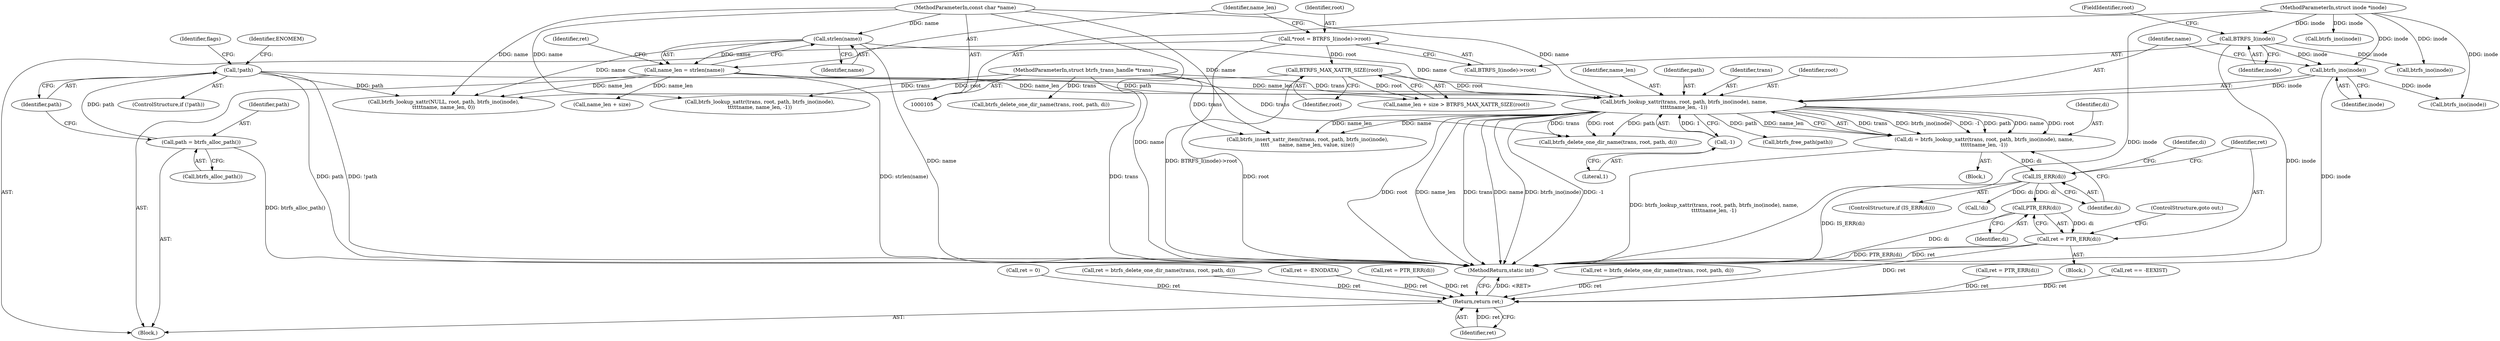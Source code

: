 digraph "1_linux_5f5bc6b1e2d5a6f827bc860ef2dc5b6f365d1339_1@pointer" {
"1000173" [label="(Call,PTR_ERR(di))"];
"1000168" [label="(Call,IS_ERR(di))"];
"1000155" [label="(Call,di = btrfs_lookup_xattr(trans, root, path, btrfs_ino(inode), name,\n\t\t\t\t\tname_len, -1))"];
"1000157" [label="(Call,btrfs_lookup_xattr(trans, root, path, btrfs_ino(inode), name,\n\t\t\t\t\tname_len, -1))"];
"1000106" [label="(MethodParameterIn,struct btrfs_trans_handle *trans)"];
"1000136" [label="(Call,BTRFS_MAX_XATTR_SIZE(root))"];
"1000115" [label="(Call,*root = BTRFS_I(inode)->root)"];
"1000145" [label="(Call,!path)"];
"1000141" [label="(Call,path = btrfs_alloc_path())"];
"1000161" [label="(Call,btrfs_ino(inode))"];
"1000118" [label="(Call,BTRFS_I(inode))"];
"1000107" [label="(MethodParameterIn,struct inode *inode)"];
"1000125" [label="(Call,strlen(name))"];
"1000108" [label="(MethodParameterIn,const char *name)"];
"1000123" [label="(Call,name_len = strlen(name))"];
"1000165" [label="(Call,-1)"];
"1000171" [label="(Call,ret = PTR_ERR(di))"];
"1000316" [label="(Return,return ret;)"];
"1000165" [label="(Call,-1)"];
"1000106" [label="(MethodParameterIn,struct btrfs_trans_handle *trans)"];
"1000316" [label="(Return,return ret;)"];
"1000146" [label="(Identifier,path)"];
"1000112" [label="(Block,)"];
"1000164" [label="(Identifier,name_len)"];
"1000219" [label="(Call,ret = PTR_ERR(di))"];
"1000299" [label="(Call,btrfs_delete_one_dir_name(trans, root, path, di))"];
"1000169" [label="(Identifier,di)"];
"1000174" [label="(Identifier,di)"];
"1000116" [label="(Identifier,root)"];
"1000179" [label="(Identifier,di)"];
"1000170" [label="(Block,)"];
"1000145" [label="(Call,!path)"];
"1000318" [label="(MethodReturn,static int)"];
"1000274" [label="(Call,btrfs_ino(inode))"];
"1000152" [label="(Identifier,flags)"];
"1000314" [label="(Call,btrfs_free_path(path))"];
"1000144" [label="(ControlStructure,if (!path))"];
"1000126" [label="(Identifier,name)"];
"1000270" [label="(Call,btrfs_lookup_xattr(trans, root, path, btrfs_ino(inode),\n\t\t\t\t\tname, name_len, -1))"];
"1000118" [label="(Call,BTRFS_I(inode))"];
"1000166" [label="(Literal,1)"];
"1000125" [label="(Call,strlen(name))"];
"1000160" [label="(Identifier,path)"];
"1000206" [label="(Call,btrfs_lookup_xattr(NULL, root, path, btrfs_ino(inode),\n\t\t\t\t\tname, name_len, 0))"];
"1000256" [label="(Call,ret == -EEXIST)"];
"1000173" [label="(Call,PTR_ERR(di))"];
"1000128" [label="(Call,ret = 0)"];
"1000108" [label="(MethodParameterIn,const char *name)"];
"1000107" [label="(MethodParameterIn,struct inode *inode)"];
"1000158" [label="(Identifier,trans)"];
"1000133" [label="(Call,name_len + size)"];
"1000154" [label="(Block,)"];
"1000186" [label="(Call,ret = btrfs_delete_one_dir_name(trans, root, path, di))"];
"1000210" [label="(Call,btrfs_ino(inode))"];
"1000181" [label="(Call,ret = -ENODATA)"];
"1000171" [label="(Call,ret = PTR_ERR(di))"];
"1000136" [label="(Call,BTRFS_MAX_XATTR_SIZE(root))"];
"1000178" [label="(Call,!di)"];
"1000236" [label="(Call,btrfs_insert_xattr_item(trans, root, path, btrfs_ino(inode),\n\t\t\t\t      name, name_len, value, size))"];
"1000115" [label="(Call,*root = BTRFS_I(inode)->root)"];
"1000137" [label="(Identifier,root)"];
"1000167" [label="(ControlStructure,if (IS_ERR(di)))"];
"1000149" [label="(Identifier,ENOMEM)"];
"1000162" [label="(Identifier,inode)"];
"1000240" [label="(Call,btrfs_ino(inode))"];
"1000143" [label="(Call,btrfs_alloc_path())"];
"1000129" [label="(Identifier,ret)"];
"1000284" [label="(Call,ret = PTR_ERR(di))"];
"1000142" [label="(Identifier,path)"];
"1000188" [label="(Call,btrfs_delete_one_dir_name(trans, root, path, di))"];
"1000155" [label="(Call,di = btrfs_lookup_xattr(trans, root, path, btrfs_ino(inode), name,\n\t\t\t\t\tname_len, -1))"];
"1000123" [label="(Call,name_len = strlen(name))"];
"1000157" [label="(Call,btrfs_lookup_xattr(trans, root, path, btrfs_ino(inode), name,\n\t\t\t\t\tname_len, -1))"];
"1000161" [label="(Call,btrfs_ino(inode))"];
"1000156" [label="(Identifier,di)"];
"1000132" [label="(Call,name_len + size > BTRFS_MAX_XATTR_SIZE(root))"];
"1000175" [label="(ControlStructure,goto out;)"];
"1000317" [label="(Identifier,ret)"];
"1000168" [label="(Call,IS_ERR(di))"];
"1000159" [label="(Identifier,root)"];
"1000117" [label="(Call,BTRFS_I(inode)->root)"];
"1000124" [label="(Identifier,name_len)"];
"1000141" [label="(Call,path = btrfs_alloc_path())"];
"1000120" [label="(FieldIdentifier,root)"];
"1000119" [label="(Identifier,inode)"];
"1000172" [label="(Identifier,ret)"];
"1000297" [label="(Call,ret = btrfs_delete_one_dir_name(trans, root, path, di))"];
"1000163" [label="(Identifier,name)"];
"1000173" -> "1000171"  [label="AST: "];
"1000173" -> "1000174"  [label="CFG: "];
"1000174" -> "1000173"  [label="AST: "];
"1000171" -> "1000173"  [label="CFG: "];
"1000173" -> "1000318"  [label="DDG: di"];
"1000173" -> "1000171"  [label="DDG: di"];
"1000168" -> "1000173"  [label="DDG: di"];
"1000168" -> "1000167"  [label="AST: "];
"1000168" -> "1000169"  [label="CFG: "];
"1000169" -> "1000168"  [label="AST: "];
"1000172" -> "1000168"  [label="CFG: "];
"1000179" -> "1000168"  [label="CFG: "];
"1000168" -> "1000318"  [label="DDG: IS_ERR(di)"];
"1000155" -> "1000168"  [label="DDG: di"];
"1000168" -> "1000178"  [label="DDG: di"];
"1000155" -> "1000154"  [label="AST: "];
"1000155" -> "1000157"  [label="CFG: "];
"1000156" -> "1000155"  [label="AST: "];
"1000157" -> "1000155"  [label="AST: "];
"1000169" -> "1000155"  [label="CFG: "];
"1000155" -> "1000318"  [label="DDG: btrfs_lookup_xattr(trans, root, path, btrfs_ino(inode), name,\n\t\t\t\t\tname_len, -1)"];
"1000157" -> "1000155"  [label="DDG: trans"];
"1000157" -> "1000155"  [label="DDG: btrfs_ino(inode)"];
"1000157" -> "1000155"  [label="DDG: -1"];
"1000157" -> "1000155"  [label="DDG: path"];
"1000157" -> "1000155"  [label="DDG: name"];
"1000157" -> "1000155"  [label="DDG: root"];
"1000157" -> "1000155"  [label="DDG: name_len"];
"1000157" -> "1000165"  [label="CFG: "];
"1000158" -> "1000157"  [label="AST: "];
"1000159" -> "1000157"  [label="AST: "];
"1000160" -> "1000157"  [label="AST: "];
"1000161" -> "1000157"  [label="AST: "];
"1000163" -> "1000157"  [label="AST: "];
"1000164" -> "1000157"  [label="AST: "];
"1000165" -> "1000157"  [label="AST: "];
"1000157" -> "1000318"  [label="DDG: root"];
"1000157" -> "1000318"  [label="DDG: name_len"];
"1000157" -> "1000318"  [label="DDG: trans"];
"1000157" -> "1000318"  [label="DDG: name"];
"1000157" -> "1000318"  [label="DDG: btrfs_ino(inode)"];
"1000157" -> "1000318"  [label="DDG: -1"];
"1000106" -> "1000157"  [label="DDG: trans"];
"1000136" -> "1000157"  [label="DDG: root"];
"1000145" -> "1000157"  [label="DDG: path"];
"1000161" -> "1000157"  [label="DDG: inode"];
"1000125" -> "1000157"  [label="DDG: name"];
"1000108" -> "1000157"  [label="DDG: name"];
"1000123" -> "1000157"  [label="DDG: name_len"];
"1000165" -> "1000157"  [label="DDG: 1"];
"1000157" -> "1000188"  [label="DDG: trans"];
"1000157" -> "1000188"  [label="DDG: root"];
"1000157" -> "1000188"  [label="DDG: path"];
"1000157" -> "1000236"  [label="DDG: name"];
"1000157" -> "1000236"  [label="DDG: name_len"];
"1000157" -> "1000314"  [label="DDG: path"];
"1000106" -> "1000105"  [label="AST: "];
"1000106" -> "1000318"  [label="DDG: trans"];
"1000106" -> "1000188"  [label="DDG: trans"];
"1000106" -> "1000236"  [label="DDG: trans"];
"1000106" -> "1000270"  [label="DDG: trans"];
"1000106" -> "1000299"  [label="DDG: trans"];
"1000136" -> "1000132"  [label="AST: "];
"1000136" -> "1000137"  [label="CFG: "];
"1000137" -> "1000136"  [label="AST: "];
"1000132" -> "1000136"  [label="CFG: "];
"1000136" -> "1000318"  [label="DDG: root"];
"1000136" -> "1000132"  [label="DDG: root"];
"1000115" -> "1000136"  [label="DDG: root"];
"1000136" -> "1000206"  [label="DDG: root"];
"1000115" -> "1000112"  [label="AST: "];
"1000115" -> "1000117"  [label="CFG: "];
"1000116" -> "1000115"  [label="AST: "];
"1000117" -> "1000115"  [label="AST: "];
"1000124" -> "1000115"  [label="CFG: "];
"1000115" -> "1000318"  [label="DDG: BTRFS_I(inode)->root"];
"1000145" -> "1000144"  [label="AST: "];
"1000145" -> "1000146"  [label="CFG: "];
"1000146" -> "1000145"  [label="AST: "];
"1000149" -> "1000145"  [label="CFG: "];
"1000152" -> "1000145"  [label="CFG: "];
"1000145" -> "1000318"  [label="DDG: !path"];
"1000145" -> "1000318"  [label="DDG: path"];
"1000141" -> "1000145"  [label="DDG: path"];
"1000145" -> "1000206"  [label="DDG: path"];
"1000141" -> "1000112"  [label="AST: "];
"1000141" -> "1000143"  [label="CFG: "];
"1000142" -> "1000141"  [label="AST: "];
"1000143" -> "1000141"  [label="AST: "];
"1000146" -> "1000141"  [label="CFG: "];
"1000141" -> "1000318"  [label="DDG: btrfs_alloc_path()"];
"1000161" -> "1000162"  [label="CFG: "];
"1000162" -> "1000161"  [label="AST: "];
"1000163" -> "1000161"  [label="CFG: "];
"1000161" -> "1000318"  [label="DDG: inode"];
"1000118" -> "1000161"  [label="DDG: inode"];
"1000107" -> "1000161"  [label="DDG: inode"];
"1000161" -> "1000240"  [label="DDG: inode"];
"1000118" -> "1000117"  [label="AST: "];
"1000118" -> "1000119"  [label="CFG: "];
"1000119" -> "1000118"  [label="AST: "];
"1000120" -> "1000118"  [label="CFG: "];
"1000118" -> "1000318"  [label="DDG: inode"];
"1000107" -> "1000118"  [label="DDG: inode"];
"1000118" -> "1000210"  [label="DDG: inode"];
"1000107" -> "1000105"  [label="AST: "];
"1000107" -> "1000318"  [label="DDG: inode"];
"1000107" -> "1000210"  [label="DDG: inode"];
"1000107" -> "1000240"  [label="DDG: inode"];
"1000107" -> "1000274"  [label="DDG: inode"];
"1000125" -> "1000123"  [label="AST: "];
"1000125" -> "1000126"  [label="CFG: "];
"1000126" -> "1000125"  [label="AST: "];
"1000123" -> "1000125"  [label="CFG: "];
"1000125" -> "1000318"  [label="DDG: name"];
"1000125" -> "1000123"  [label="DDG: name"];
"1000108" -> "1000125"  [label="DDG: name"];
"1000125" -> "1000206"  [label="DDG: name"];
"1000108" -> "1000105"  [label="AST: "];
"1000108" -> "1000318"  [label="DDG: name"];
"1000108" -> "1000206"  [label="DDG: name"];
"1000108" -> "1000236"  [label="DDG: name"];
"1000108" -> "1000270"  [label="DDG: name"];
"1000123" -> "1000112"  [label="AST: "];
"1000124" -> "1000123"  [label="AST: "];
"1000129" -> "1000123"  [label="CFG: "];
"1000123" -> "1000318"  [label="DDG: strlen(name)"];
"1000123" -> "1000132"  [label="DDG: name_len"];
"1000123" -> "1000133"  [label="DDG: name_len"];
"1000123" -> "1000206"  [label="DDG: name_len"];
"1000165" -> "1000166"  [label="CFG: "];
"1000166" -> "1000165"  [label="AST: "];
"1000171" -> "1000170"  [label="AST: "];
"1000172" -> "1000171"  [label="AST: "];
"1000175" -> "1000171"  [label="CFG: "];
"1000171" -> "1000318"  [label="DDG: ret"];
"1000171" -> "1000318"  [label="DDG: PTR_ERR(di)"];
"1000171" -> "1000316"  [label="DDG: ret"];
"1000316" -> "1000112"  [label="AST: "];
"1000316" -> "1000317"  [label="CFG: "];
"1000317" -> "1000316"  [label="AST: "];
"1000318" -> "1000316"  [label="CFG: "];
"1000316" -> "1000318"  [label="DDG: <RET>"];
"1000317" -> "1000316"  [label="DDG: ret"];
"1000181" -> "1000316"  [label="DDG: ret"];
"1000297" -> "1000316"  [label="DDG: ret"];
"1000284" -> "1000316"  [label="DDG: ret"];
"1000128" -> "1000316"  [label="DDG: ret"];
"1000219" -> "1000316"  [label="DDG: ret"];
"1000256" -> "1000316"  [label="DDG: ret"];
"1000186" -> "1000316"  [label="DDG: ret"];
}
